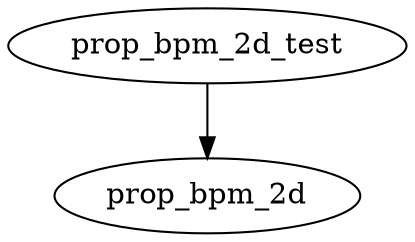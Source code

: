 /* Created by mdot for Matlab */
digraph m2html {
  prop_bpm_2d_test -> prop_bpm_2d;

  prop_bpm_2d [URL="prop_bpm_2d.html"];
  prop_bpm_2d_test [URL="prop_bpm_2d_test.html"];
}